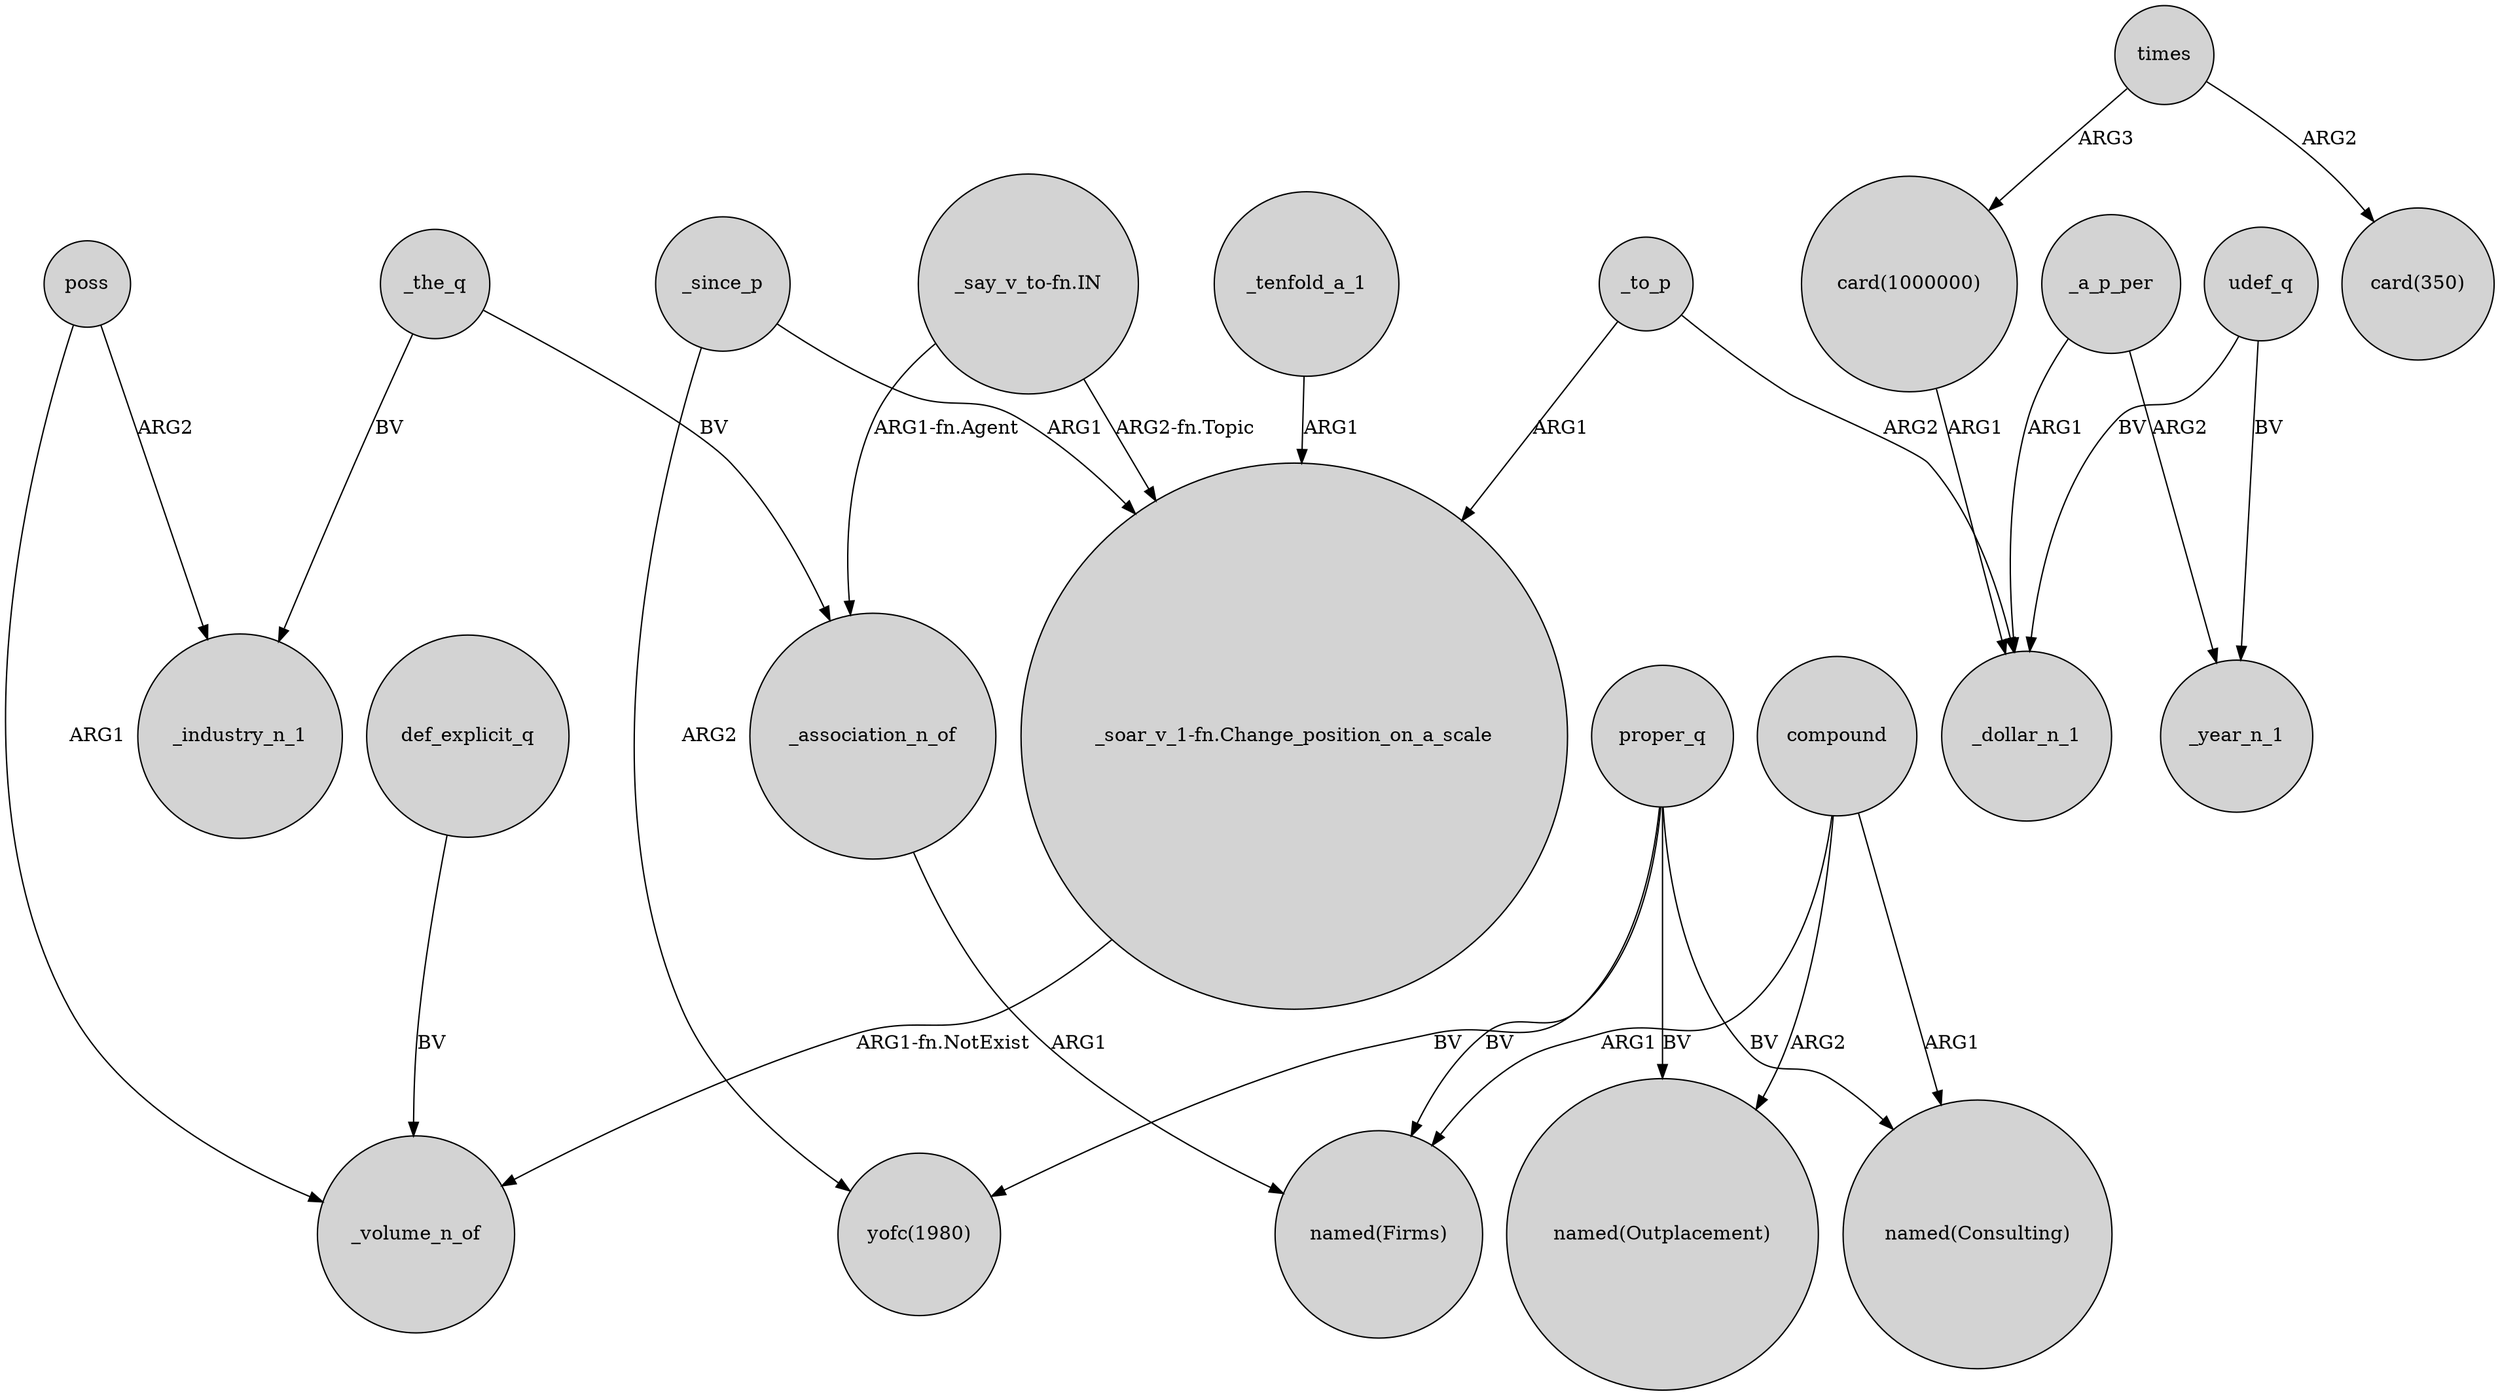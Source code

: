 digraph {
	node [shape=circle style=filled]
	"card(1000000)" -> _dollar_n_1 [label=ARG1]
	_to_p -> _dollar_n_1 [label=ARG2]
	def_explicit_q -> _volume_n_of [label=BV]
	_a_p_per -> _year_n_1 [label=ARG2]
	times -> "card(350)" [label=ARG2]
	poss -> _industry_n_1 [label=ARG2]
	_tenfold_a_1 -> "_soar_v_1-fn.Change_position_on_a_scale" [label=ARG1]
	_the_q -> _industry_n_1 [label=BV]
	_to_p -> "_soar_v_1-fn.Change_position_on_a_scale" [label=ARG1]
	_since_p -> "_soar_v_1-fn.Change_position_on_a_scale" [label=ARG1]
	_association_n_of -> "named(Firms)" [label=ARG1]
	_a_p_per -> _dollar_n_1 [label=ARG1]
	"_soar_v_1-fn.Change_position_on_a_scale" -> _volume_n_of [label="ARG1-fn.NotExist"]
	compound -> "named(Firms)" [label=ARG1]
	times -> "card(1000000)" [label=ARG3]
	proper_q -> "named(Outplacement)" [label=BV]
	compound -> "named(Outplacement)" [label=ARG2]
	_the_q -> _association_n_of [label=BV]
	poss -> _volume_n_of [label=ARG1]
	proper_q -> "yofc(1980)" [label=BV]
	udef_q -> _year_n_1 [label=BV]
	"_say_v_to-fn.IN" -> "_soar_v_1-fn.Change_position_on_a_scale" [label="ARG2-fn.Topic"]
	_since_p -> "yofc(1980)" [label=ARG2]
	proper_q -> "named(Firms)" [label=BV]
	compound -> "named(Consulting)" [label=ARG1]
	"_say_v_to-fn.IN" -> _association_n_of [label="ARG1-fn.Agent"]
	proper_q -> "named(Consulting)" [label=BV]
	udef_q -> _dollar_n_1 [label=BV]
}
